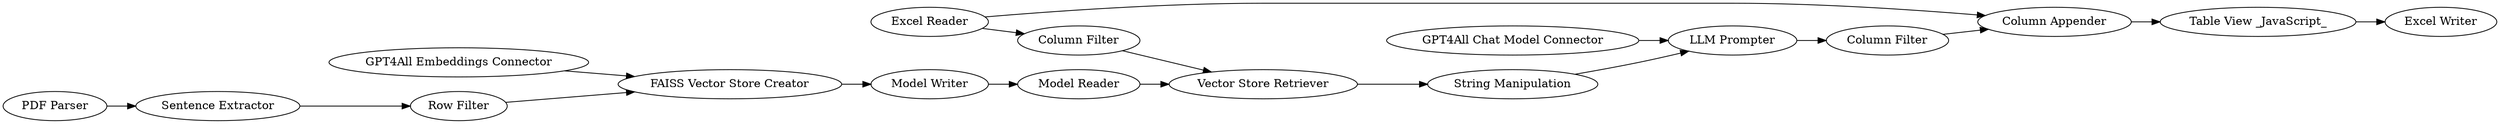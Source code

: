 digraph {
	"-1861609016017514587_1931" [label="Column Filter"]
	"-1861609016017514587_1912" [label="Excel Writer"]
	"-1861609016017514587_26" [label="PDF Parser"]
	"-1861609016017514587_1887" [label="Sentence Extractor"]
	"-1861609016017514587_1835" [label="Model Writer"]
	"-1861609016017514587_1834" [label="FAISS Vector Store Creator"]
	"-1861609016017514587_6" [label="LLM Prompter"]
	"-1861609016017514587_1911" [label="Excel Reader"]
	"-1861609016017514587_1936" [label="GPT4All Embeddings Connector"]
	"-1861609016017514587_1938" [label="GPT4All Chat Model Connector"]
	"-1861609016017514587_1933" [label="Model Reader"]
	"-1861609016017514587_1916" [label="Table View _JavaScript_"]
	"-1861609016017514587_1900" [label="Vector Store Retriever"]
	"-1861609016017514587_1930" [label="Column Filter"]
	"-1861609016017514587_1888" [label="Row Filter"]
	"-1861609016017514587_1922" [label="String Manipulation"]
	"-1861609016017514587_1915" [label="Column Appender"]
	"-1861609016017514587_1915" -> "-1861609016017514587_1916"
	"-1861609016017514587_1900" -> "-1861609016017514587_1922"
	"-1861609016017514587_1911" -> "-1861609016017514587_1915"
	"-1861609016017514587_1936" -> "-1861609016017514587_1834"
	"-1861609016017514587_26" -> "-1861609016017514587_1887"
	"-1861609016017514587_1887" -> "-1861609016017514587_1888"
	"-1861609016017514587_1930" -> "-1861609016017514587_1915"
	"-1861609016017514587_6" -> "-1861609016017514587_1930"
	"-1861609016017514587_1888" -> "-1861609016017514587_1834"
	"-1861609016017514587_1834" -> "-1861609016017514587_1835"
	"-1861609016017514587_1835" -> "-1861609016017514587_1933"
	"-1861609016017514587_1916" -> "-1861609016017514587_1912"
	"-1861609016017514587_1931" -> "-1861609016017514587_1900"
	"-1861609016017514587_1933" -> "-1861609016017514587_1900"
	"-1861609016017514587_1911" -> "-1861609016017514587_1931"
	"-1861609016017514587_1938" -> "-1861609016017514587_6"
	"-1861609016017514587_1922" -> "-1861609016017514587_6"
	rankdir=LR
}

